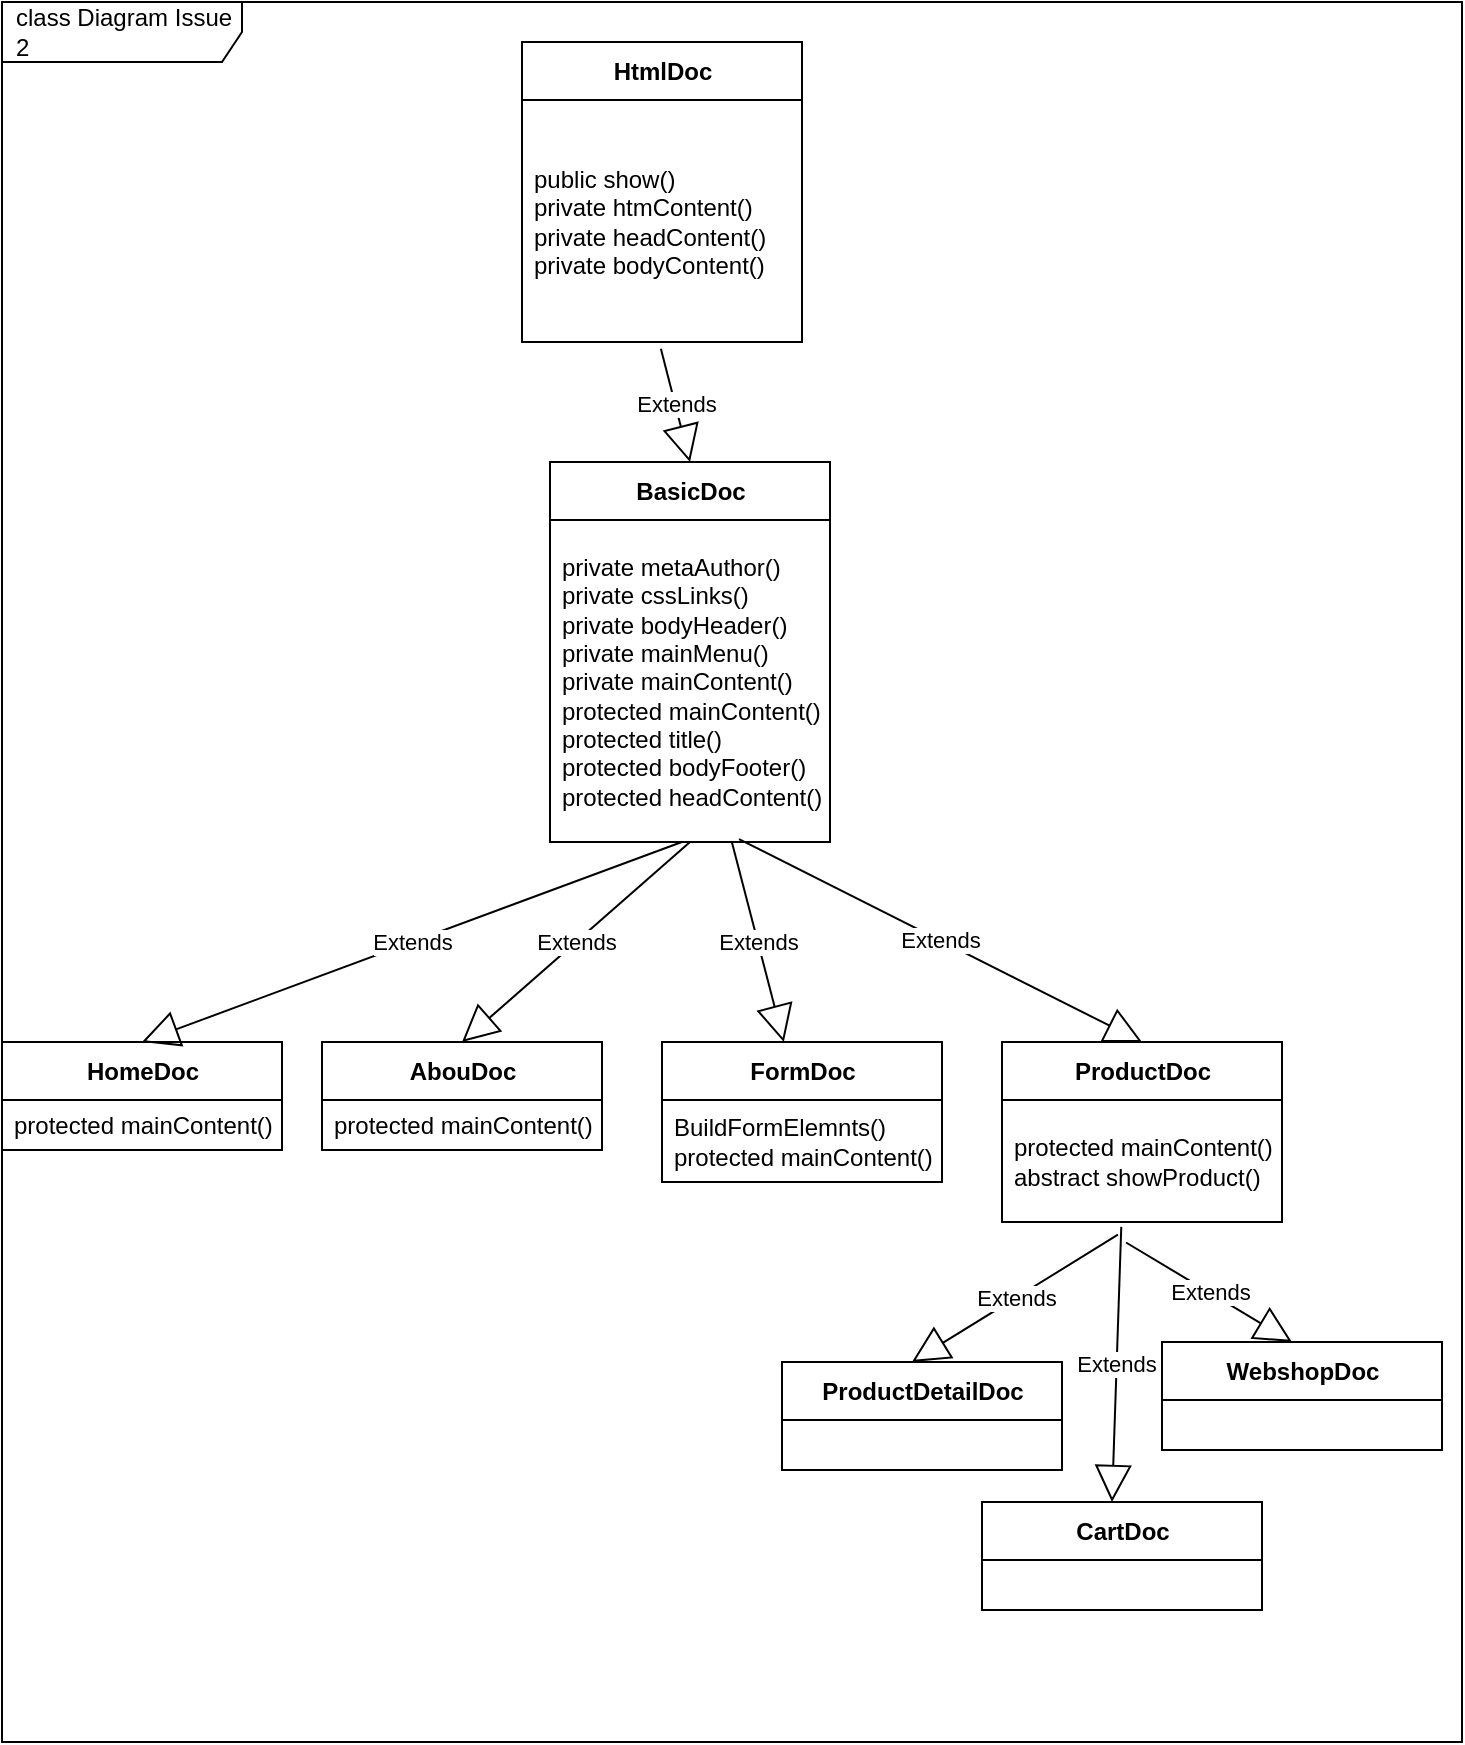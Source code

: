 <mxfile>
    <diagram id="MdevFoecAMoVeT8UH0d-" name="Page-1">
        <mxGraphModel dx="308" dy="435" grid="1" gridSize="10" guides="1" tooltips="1" connect="1" arrows="1" fold="1" page="1" pageScale="1" pageWidth="827" pageHeight="1169" math="0" shadow="0">
            <root>
                <mxCell id="0"/>
                <mxCell id="1" parent="0"/>
                <mxCell id="2" value="class Diagram Issue 2" style="shape=umlFrame;whiteSpace=wrap;html=1;width=120;height=30;boundedLbl=1;verticalAlign=middle;align=left;spacingLeft=5;" parent="1" vertex="1">
                    <mxGeometry width="730" height="870" as="geometry"/>
                </mxCell>
                <mxCell id="3" value="HtmlDoc" style="swimlane;fontStyle=1;align=center;verticalAlign=middle;childLayout=stackLayout;horizontal=1;startSize=29;horizontalStack=0;resizeParent=1;resizeParentMax=0;resizeLast=0;collapsible=0;marginBottom=0;html=1;" parent="1" vertex="1">
                    <mxGeometry x="260" y="20" width="140" height="150" as="geometry"/>
                </mxCell>
                <mxCell id="5" value="public show()&lt;br&gt;private htmContent()&lt;br&gt;private headContent()&lt;br&gt;private bodyContent()" style="text;html=1;strokeColor=none;fillColor=none;align=left;verticalAlign=middle;spacingLeft=4;spacingRight=4;overflow=hidden;rotatable=0;points=[[0,0.5],[1,0.5]];portConstraint=eastwest;" parent="3" vertex="1">
                    <mxGeometry y="29" width="140" height="121" as="geometry"/>
                </mxCell>
                <mxCell id="6" value="BasicDoc" style="swimlane;fontStyle=1;align=center;verticalAlign=middle;childLayout=stackLayout;horizontal=1;startSize=29;horizontalStack=0;resizeParent=1;resizeParentMax=0;resizeLast=0;collapsible=0;marginBottom=0;html=1;" parent="1" vertex="1">
                    <mxGeometry x="274" y="230" width="140" height="190" as="geometry"/>
                </mxCell>
                <mxCell id="8" value="private metaAuthor()&lt;br&gt;private cssLinks()&lt;br&gt;private bodyHeader()&lt;br&gt;private mainMenu()&lt;br&gt;private mainContent()&lt;br&gt;protected mainContent()&lt;br&gt;protected title()&lt;br&gt;protected bodyFooter()&lt;br&gt;protected headContent()" style="text;html=1;strokeColor=none;fillColor=none;align=left;verticalAlign=middle;spacingLeft=4;spacingRight=4;overflow=hidden;rotatable=0;points=[[0,0.5],[1,0.5]];portConstraint=eastwest;" parent="6" vertex="1">
                    <mxGeometry y="29" width="140" height="161" as="geometry"/>
                </mxCell>
                <mxCell id="9" value="Extends" style="endArrow=block;endSize=16;endFill=0;html=1;exitX=0.496;exitY=1.028;exitDx=0;exitDy=0;entryX=0.5;entryY=0;entryDx=0;entryDy=0;exitPerimeter=0;" parent="1" source="5" target="6" edge="1">
                    <mxGeometry width="160" relative="1" as="geometry">
                        <mxPoint x="540" y="290" as="sourcePoint"/>
                        <mxPoint x="700" y="290" as="targetPoint"/>
                    </mxGeometry>
                </mxCell>
                <mxCell id="11" value="HomeDoc" style="swimlane;fontStyle=1;align=center;verticalAlign=middle;childLayout=stackLayout;horizontal=1;startSize=29;horizontalStack=0;resizeParent=1;resizeParentMax=0;resizeLast=0;collapsible=0;marginBottom=0;html=1;" parent="1" vertex="1">
                    <mxGeometry y="520" width="140" height="54" as="geometry"/>
                </mxCell>
                <mxCell id="13" value="protected mainContent()" style="text;html=1;strokeColor=none;fillColor=none;align=left;verticalAlign=middle;spacingLeft=4;spacingRight=4;overflow=hidden;rotatable=0;points=[[0,0.5],[1,0.5]];portConstraint=eastwest;" parent="11" vertex="1">
                    <mxGeometry y="29" width="140" height="25" as="geometry"/>
                </mxCell>
                <mxCell id="15" value="Extends" style="endArrow=block;endSize=16;endFill=0;html=1;entryX=0.5;entryY=0;entryDx=0;entryDy=0;exitX=0.471;exitY=1;exitDx=0;exitDy=0;exitPerimeter=0;" parent="1" source="8" target="11" edge="1">
                    <mxGeometry width="160" relative="1" as="geometry">
                        <mxPoint x="220" y="420" as="sourcePoint"/>
                        <mxPoint x="60" y="540.5" as="targetPoint"/>
                    </mxGeometry>
                </mxCell>
                <mxCell id="16" value="AbouDoc" style="swimlane;fontStyle=1;align=center;verticalAlign=middle;childLayout=stackLayout;horizontal=1;startSize=29;horizontalStack=0;resizeParent=1;resizeParentMax=0;resizeLast=0;collapsible=0;marginBottom=0;html=1;" parent="1" vertex="1">
                    <mxGeometry x="160" y="520" width="140" height="54" as="geometry"/>
                </mxCell>
                <mxCell id="17" value="protected mainContent()" style="text;html=1;strokeColor=none;fillColor=none;align=left;verticalAlign=middle;spacingLeft=4;spacingRight=4;overflow=hidden;rotatable=0;points=[[0,0.5],[1,0.5]];portConstraint=eastwest;" parent="16" vertex="1">
                    <mxGeometry y="29" width="140" height="25" as="geometry"/>
                </mxCell>
                <mxCell id="18" value="Extends" style="endArrow=block;endSize=16;endFill=0;html=1;entryX=0.5;entryY=0;entryDx=0;entryDy=0;" parent="1" target="16" edge="1">
                    <mxGeometry width="160" relative="1" as="geometry">
                        <mxPoint x="344" y="420" as="sourcePoint"/>
                        <mxPoint x="110" y="530" as="targetPoint"/>
                    </mxGeometry>
                </mxCell>
                <mxCell id="21" value="ProductDoc" style="swimlane;fontStyle=1;align=center;verticalAlign=middle;childLayout=stackLayout;horizontal=1;startSize=29;horizontalStack=0;resizeParent=1;resizeParentMax=0;resizeLast=0;collapsible=0;marginBottom=0;html=1;" parent="1" vertex="1">
                    <mxGeometry x="500" y="520" width="140" height="90" as="geometry"/>
                </mxCell>
                <mxCell id="22" value="protected mainContent()&lt;br&gt;abstract showProduct()" style="text;html=1;strokeColor=none;fillColor=none;align=left;verticalAlign=middle;spacingLeft=4;spacingRight=4;overflow=hidden;rotatable=0;points=[[0,0.5],[1,0.5]];portConstraint=eastwest;" parent="21" vertex="1">
                    <mxGeometry y="29" width="140" height="61" as="geometry"/>
                </mxCell>
                <mxCell id="24" value="Extends" style="endArrow=block;endSize=16;endFill=0;html=1;entryX=0.5;entryY=0;entryDx=0;entryDy=0;exitX=0.675;exitY=0.991;exitDx=0;exitDy=0;exitPerimeter=0;" parent="1" source="8" target="21" edge="1">
                    <mxGeometry width="160" relative="1" as="geometry">
                        <mxPoint x="364" y="440" as="sourcePoint"/>
                        <mxPoint x="210" y="630" as="targetPoint"/>
                    </mxGeometry>
                </mxCell>
                <mxCell id="30" value="ProductDetailDoc" style="swimlane;fontStyle=1;align=center;verticalAlign=middle;childLayout=stackLayout;horizontal=1;startSize=29;horizontalStack=0;resizeParent=1;resizeParentMax=0;resizeLast=0;collapsible=0;marginBottom=0;html=1;" vertex="1" parent="1">
                    <mxGeometry x="390" y="680" width="140" height="54" as="geometry"/>
                </mxCell>
                <mxCell id="31" value="Extends" style="endArrow=block;endSize=16;endFill=0;html=1;entryX=0.5;entryY=0;entryDx=0;entryDy=0;exitX=0.414;exitY=1.104;exitDx=0;exitDy=0;exitPerimeter=0;" edge="1" parent="30" source="22">
                    <mxGeometry width="160" relative="1" as="geometry">
                        <mxPoint x="66" y="-100" as="sourcePoint"/>
                        <mxPoint x="65" as="targetPoint"/>
                    </mxGeometry>
                </mxCell>
                <mxCell id="32" value="WebshopDoc" style="swimlane;fontStyle=1;align=center;verticalAlign=middle;childLayout=stackLayout;horizontal=1;startSize=29;horizontalStack=0;resizeParent=1;resizeParentMax=0;resizeLast=0;collapsible=0;marginBottom=0;html=1;" vertex="1" parent="1">
                    <mxGeometry x="580" y="670" width="140" height="54" as="geometry"/>
                </mxCell>
                <mxCell id="33" value="Extends" style="endArrow=block;endSize=16;endFill=0;html=1;entryX=0.5;entryY=0;entryDx=0;entryDy=0;exitX=0.443;exitY=1.168;exitDx=0;exitDy=0;exitPerimeter=0;" edge="1" parent="32" source="22">
                    <mxGeometry width="160" relative="1" as="geometry">
                        <mxPoint x="66" y="-100" as="sourcePoint"/>
                        <mxPoint x="65" as="targetPoint"/>
                    </mxGeometry>
                </mxCell>
                <mxCell id="34" value="CartDoc" style="swimlane;fontStyle=1;align=center;verticalAlign=middle;childLayout=stackLayout;horizontal=1;startSize=29;horizontalStack=0;resizeParent=1;resizeParentMax=0;resizeLast=0;collapsible=0;marginBottom=0;html=1;" vertex="1" parent="1">
                    <mxGeometry x="490" y="750" width="140" height="54" as="geometry"/>
                </mxCell>
                <mxCell id="35" value="Extends" style="endArrow=block;endSize=16;endFill=0;html=1;entryX=0.5;entryY=0;entryDx=0;entryDy=0;exitX=0.426;exitY=1.04;exitDx=0;exitDy=0;exitPerimeter=0;" edge="1" parent="34" source="22">
                    <mxGeometry width="160" relative="1" as="geometry">
                        <mxPoint x="66" y="-100" as="sourcePoint"/>
                        <mxPoint x="65" as="targetPoint"/>
                    </mxGeometry>
                </mxCell>
                <mxCell id="38" value="FormDoc" style="swimlane;fontStyle=1;align=center;verticalAlign=middle;childLayout=stackLayout;horizontal=1;startSize=29;horizontalStack=0;resizeParent=1;resizeParentMax=0;resizeLast=0;collapsible=0;marginBottom=0;html=1;" vertex="1" parent="1">
                    <mxGeometry x="330" y="520" width="140" height="70" as="geometry"/>
                </mxCell>
                <mxCell id="40" value="BuildFormElemnts()&lt;br&gt;protected mainContent()" style="text;html=1;strokeColor=none;fillColor=none;align=left;verticalAlign=middle;spacingLeft=4;spacingRight=4;overflow=hidden;rotatable=0;points=[[0,0.5],[1,0.5]];portConstraint=eastwest;" vertex="1" parent="38">
                    <mxGeometry y="29" width="140" height="41" as="geometry"/>
                </mxCell>
                <mxCell id="41" value="Extends" style="endArrow=block;endSize=16;endFill=0;html=1;" edge="1" parent="1" source="8" target="38">
                    <mxGeometry width="160" relative="1" as="geometry">
                        <mxPoint x="340" y="420" as="sourcePoint"/>
                        <mxPoint x="240" y="530" as="targetPoint"/>
                    </mxGeometry>
                </mxCell>
            </root>
        </mxGraphModel>
    </diagram>
</mxfile>